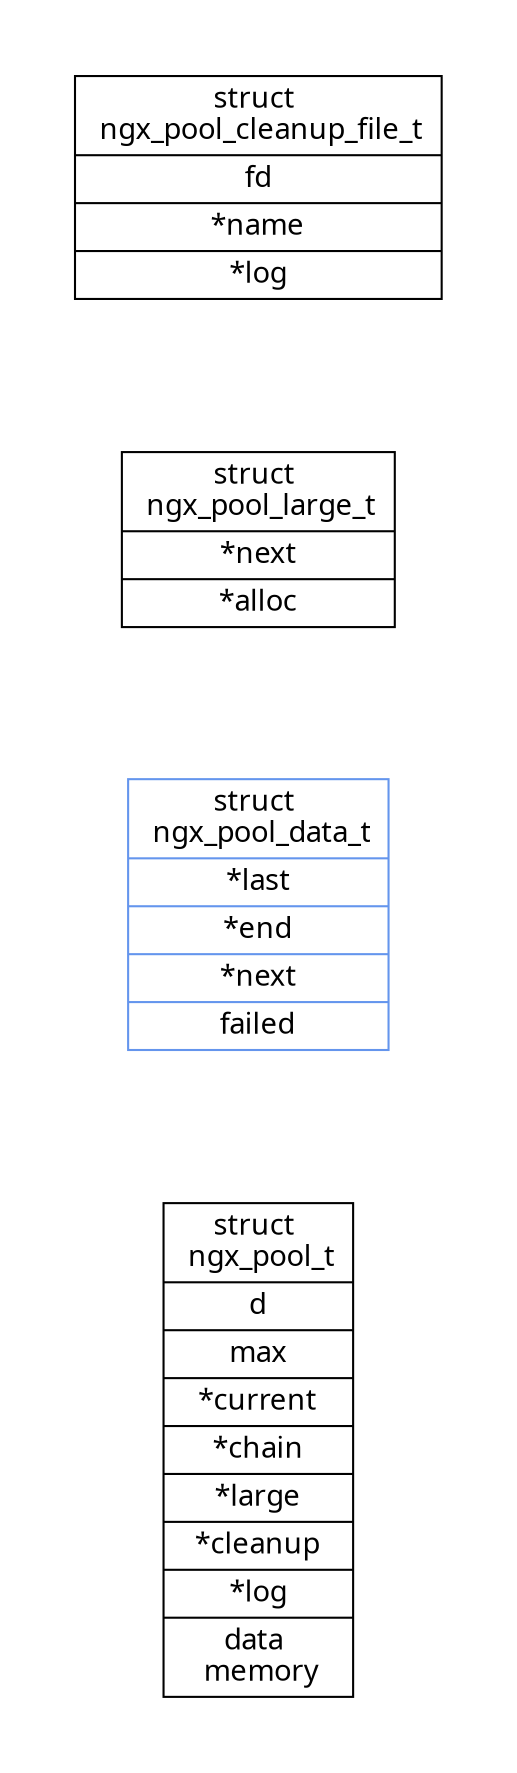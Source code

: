 digraph pool {
        compund = true
        margin = "0.0"
        ranksep = .75
        nodesep = 1
        pad = .5
        rankdir = LR

        node [shape =record, charset = "UTF-8" fontname = "Microsoft Yahei", fontsize = 14]
        edge [style = dashed, charset = "UTF-8" fontname = "Microsoft Yahei", fontsize = 11]

        ngx_pool_t [
                label = "<ngx_pool_t> struct \n ngx_pool_t |
                        <d>        d |
                        <max>      max |
                        <current> *current |
                        <chain>   *chain |
                        <large>   *large |
                        <cleanup> *cleanup |
                        <log>     *log |
                        <data>    data \n memory"
        ]

        ngx_pool_data_t [
                color = "cornflowerblue"
                label = "<ngx_pool_data_t> struct \n ngx_pool_data_t |
                        <last>  *last |
                        <end>   *end |
                        <next>  *next |
                        <failed> failed"
        ]

        ngx_pool_large_t [
                label = "<ngx_pool_large_t> struct \n ngx_pool_large_t |
                        <next>  *next |
                        <alloc> *alloc"
        ]

        ngx_pool_cleanup_file_t [
                label = "<ngx_pool_cleanup_file_t> struct \n ngx_pool_cleanup_file_t |
                        <fd> fd |
                        <name> *name |
                        <log> *log"
        ]
}